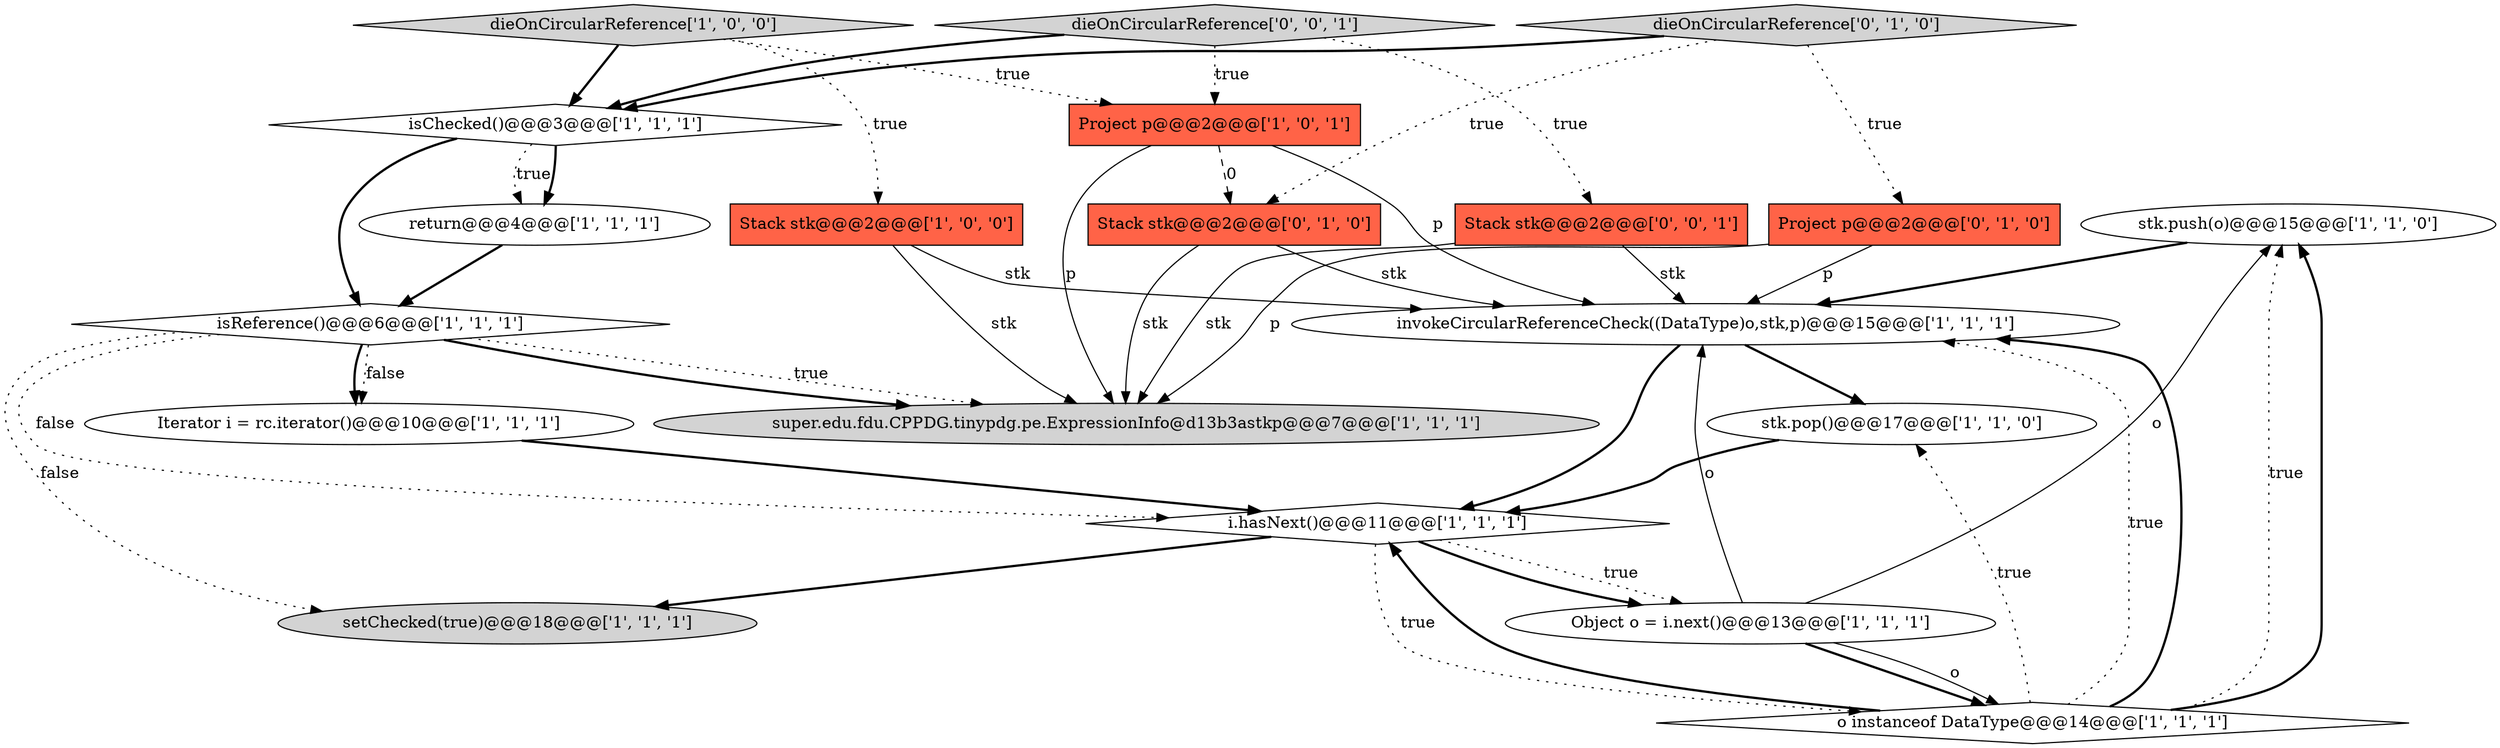 digraph {
3 [style = filled, label = "stk.push(o)@@@15@@@['1', '1', '0']", fillcolor = white, shape = ellipse image = "AAA0AAABBB1BBB"];
15 [style = filled, label = "Project p@@@2@@@['0', '1', '0']", fillcolor = tomato, shape = box image = "AAA0AAABBB2BBB"];
14 [style = filled, label = "Project p@@@2@@@['1', '0', '1']", fillcolor = tomato, shape = box image = "AAA0AAABBB1BBB"];
10 [style = filled, label = "Object o = i.next()@@@13@@@['1', '1', '1']", fillcolor = white, shape = ellipse image = "AAA0AAABBB1BBB"];
12 [style = filled, label = "Stack stk@@@2@@@['1', '0', '0']", fillcolor = tomato, shape = box image = "AAA0AAABBB1BBB"];
7 [style = filled, label = "setChecked(true)@@@18@@@['1', '1', '1']", fillcolor = lightgray, shape = ellipse image = "AAA0AAABBB1BBB"];
4 [style = filled, label = "return@@@4@@@['1', '1', '1']", fillcolor = white, shape = ellipse image = "AAA0AAABBB1BBB"];
1 [style = filled, label = "stk.pop()@@@17@@@['1', '1', '0']", fillcolor = white, shape = ellipse image = "AAA0AAABBB1BBB"];
6 [style = filled, label = "super.edu.fdu.CPPDG.tinypdg.pe.ExpressionInfo@d13b3astkp@@@7@@@['1', '1', '1']", fillcolor = lightgray, shape = ellipse image = "AAA0AAABBB1BBB"];
9 [style = filled, label = "Iterator i = rc.iterator()@@@10@@@['1', '1', '1']", fillcolor = white, shape = ellipse image = "AAA0AAABBB1BBB"];
11 [style = filled, label = "i.hasNext()@@@11@@@['1', '1', '1']", fillcolor = white, shape = diamond image = "AAA0AAABBB1BBB"];
13 [style = filled, label = "invokeCircularReferenceCheck((DataType)o,stk,p)@@@15@@@['1', '1', '1']", fillcolor = white, shape = ellipse image = "AAA0AAABBB1BBB"];
16 [style = filled, label = "Stack stk@@@2@@@['0', '1', '0']", fillcolor = tomato, shape = box image = "AAA1AAABBB2BBB"];
18 [style = filled, label = "Stack stk@@@2@@@['0', '0', '1']", fillcolor = tomato, shape = box image = "AAA0AAABBB3BBB"];
17 [style = filled, label = "dieOnCircularReference['0', '1', '0']", fillcolor = lightgray, shape = diamond image = "AAA0AAABBB2BBB"];
19 [style = filled, label = "dieOnCircularReference['0', '0', '1']", fillcolor = lightgray, shape = diamond image = "AAA0AAABBB3BBB"];
8 [style = filled, label = "o instanceof DataType@@@14@@@['1', '1', '1']", fillcolor = white, shape = diamond image = "AAA0AAABBB1BBB"];
2 [style = filled, label = "isChecked()@@@3@@@['1', '1', '1']", fillcolor = white, shape = diamond image = "AAA0AAABBB1BBB"];
5 [style = filled, label = "isReference()@@@6@@@['1', '1', '1']", fillcolor = white, shape = diamond image = "AAA0AAABBB1BBB"];
0 [style = filled, label = "dieOnCircularReference['1', '0', '0']", fillcolor = lightgray, shape = diamond image = "AAA0AAABBB1BBB"];
14->13 [style = solid, label="p"];
0->14 [style = dotted, label="true"];
14->6 [style = solid, label="p"];
2->4 [style = dotted, label="true"];
2->4 [style = bold, label=""];
9->11 [style = bold, label=""];
11->10 [style = dotted, label="true"];
17->16 [style = dotted, label="true"];
2->5 [style = bold, label=""];
4->5 [style = bold, label=""];
10->8 [style = bold, label=""];
5->11 [style = dotted, label="false"];
0->12 [style = dotted, label="true"];
15->6 [style = solid, label="p"];
19->14 [style = dotted, label="true"];
16->13 [style = solid, label="stk"];
18->6 [style = solid, label="stk"];
5->9 [style = bold, label=""];
14->16 [style = dashed, label="0"];
3->13 [style = bold, label=""];
19->18 [style = dotted, label="true"];
8->3 [style = bold, label=""];
1->11 [style = bold, label=""];
11->7 [style = bold, label=""];
16->6 [style = solid, label="stk"];
5->7 [style = dotted, label="false"];
10->3 [style = solid, label="o"];
5->6 [style = dotted, label="true"];
8->11 [style = bold, label=""];
11->8 [style = dotted, label="true"];
5->9 [style = dotted, label="false"];
10->13 [style = solid, label="o"];
17->15 [style = dotted, label="true"];
11->10 [style = bold, label=""];
15->13 [style = solid, label="p"];
13->11 [style = bold, label=""];
10->8 [style = solid, label="o"];
18->13 [style = solid, label="stk"];
8->13 [style = bold, label=""];
13->1 [style = bold, label=""];
8->3 [style = dotted, label="true"];
19->2 [style = bold, label=""];
0->2 [style = bold, label=""];
12->6 [style = solid, label="stk"];
8->1 [style = dotted, label="true"];
5->6 [style = bold, label=""];
12->13 [style = solid, label="stk"];
17->2 [style = bold, label=""];
8->13 [style = dotted, label="true"];
}
